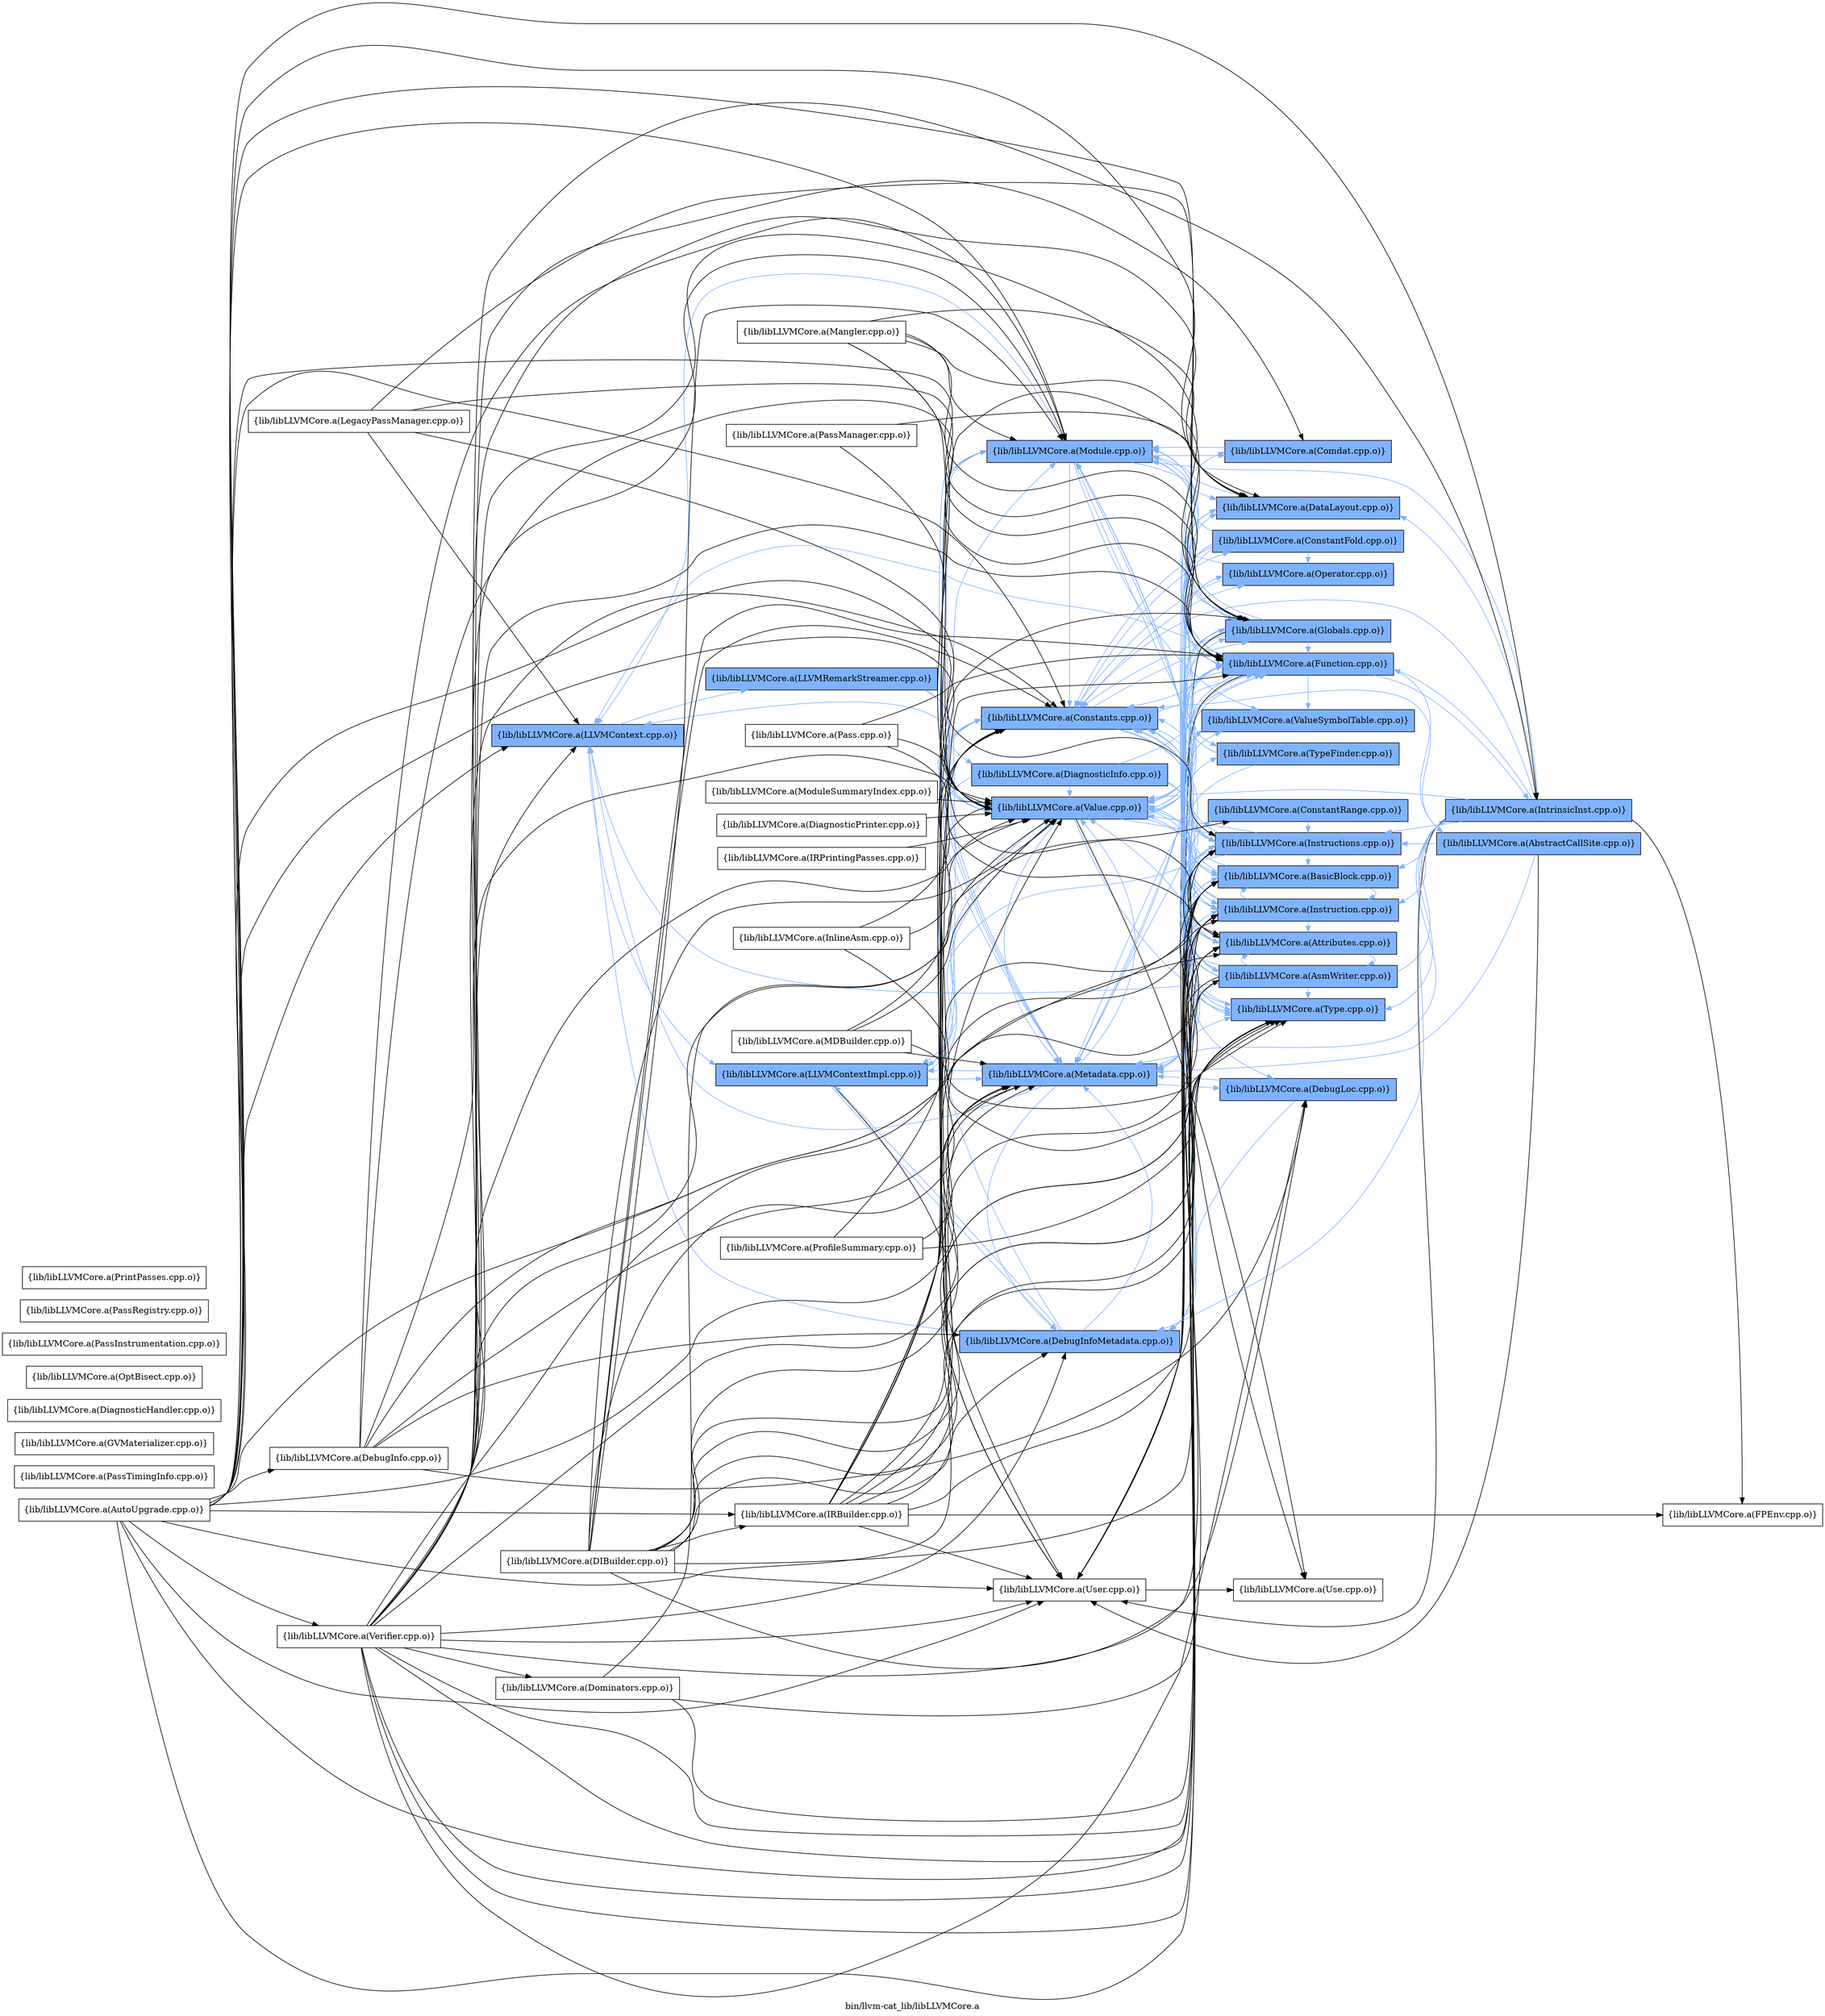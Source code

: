digraph "bin/llvm-cat_lib/libLLVMCore.a" {
	label="bin/llvm-cat_lib/libLLVMCore.a";
	rankdir=LR;
	{ rank=same; Node0x55e416f9ab38;  }
	{ rank=same; Node0x55e416f9b0d8; Node0x55e416f979d8;  }
	{ rank=same; Node0x55e416f95048; Node0x55e416f926b8; Node0x55e416f97ed8; Node0x55e416f99058; Node0x55e416f933d8; Node0x55e416f954a8; Node0x55e416f95c28;  }
	{ rank=same; Node0x55e416f94c38; Node0x55e416f96088; Node0x55e416f95458; Node0x55e416f99648; Node0x55e416f99378; Node0x55e416f91e98; Node0x55e416f92208; Node0x55e416f95728; Node0x55e416f929d8; Node0x55e416f95f48; Node0x55e416f944b8; Node0x55e416f937e8; Node0x55e416f942d8; Node0x55e416f93108; Node0x55e416f97398; Node0x55e416f96718; Node0x55e416f98018;  }
	{ rank=same; Node0x55e416f94468; Node0x55e416f99af8;  }
	{ rank=same; Node0x55e416f9ab38;  }
	{ rank=same; Node0x55e416f9b0d8; Node0x55e416f979d8;  }
	{ rank=same; Node0x55e416f95048; Node0x55e416f926b8; Node0x55e416f97ed8; Node0x55e416f99058; Node0x55e416f933d8; Node0x55e416f954a8; Node0x55e416f95c28;  }
	{ rank=same; Node0x55e416f94c38; Node0x55e416f96088; Node0x55e416f95458; Node0x55e416f99648; Node0x55e416f99378; Node0x55e416f91e98; Node0x55e416f92208; Node0x55e416f95728; Node0x55e416f929d8; Node0x55e416f95f48; Node0x55e416f944b8; Node0x55e416f937e8; Node0x55e416f942d8; Node0x55e416f93108; Node0x55e416f97398; Node0x55e416f96718; Node0x55e416f98018;  }
	{ rank=same; Node0x55e416f94468; Node0x55e416f99af8;  }

	Node0x55e416f9ab38 [shape=record,shape=box,group=1,style=filled,fillcolor="0.600000 0.5 1",label="{lib/libLLVMCore.a(LLVMContext.cpp.o)}"];
	Node0x55e416f9ab38 -> Node0x55e416f9b0d8[color="0.600000 0.5 1"];
	Node0x55e416f9ab38 -> Node0x55e416f979d8[color="0.600000 0.5 1"];
	Node0x55e416f99058 [shape=record,shape=box,group=1,style=filled,fillcolor="0.600000 0.5 1",label="{lib/libLLVMCore.a(Module.cpp.o)}"];
	Node0x55e416f99058 -> Node0x55e416f95f48[color="0.600000 0.5 1"];
	Node0x55e416f99058 -> Node0x55e416f95048[color="0.600000 0.5 1"];
	Node0x55e416f99058 -> Node0x55e416f944b8[color="0.600000 0.5 1"];
	Node0x55e416f99058 -> Node0x55e416f96088[color="0.600000 0.5 1"];
	Node0x55e416f99058 -> Node0x55e416f95458[color="0.600000 0.5 1"];
	Node0x55e416f99058 -> Node0x55e416f9ab38[color="0.600000 0.5 1"];
	Node0x55e416f99058 -> Node0x55e416f97ed8[color="0.600000 0.5 1"];
	Node0x55e416f99058 -> Node0x55e416f92208[color="0.600000 0.5 1"];
	Node0x55e416f99058 -> Node0x55e416f937e8[color="0.600000 0.5 1"];
	Node0x55e416f99058 -> Node0x55e416f933d8;
	Node0x55e416f99058 -> Node0x55e416f954a8[color="0.600000 0.5 1"];
	Node0x55e416f99058 -> Node0x55e416f942d8[color="0.600000 0.5 1"];
	Node0x55e416f922a8 [shape=record,shape=box,group=0,label="{lib/libLLVMCore.a(PassTimingInfo.cpp.o)}"];
	Node0x55e416f97398 [shape=record,shape=box,group=1,style=filled,fillcolor="0.600000 0.5 1",label="{lib/libLLVMCore.a(Attributes.cpp.o)}"];
	Node0x55e416f97398 -> Node0x55e416f98018[color="0.600000 0.5 1"];
	Node0x55e416f97398 -> Node0x55e416f96088[color="0.600000 0.5 1"];
	Node0x55e416f97118 [shape=record,shape=box,group=0,label="{lib/libLLVMCore.a(AutoUpgrade.cpp.o)}"];
	Node0x55e416f97118 -> Node0x55e416f97398;
	Node0x55e416f97118 -> Node0x55e416f96718;
	Node0x55e416f97118 -> Node0x55e416f95048;
	Node0x55e416f97118 -> Node0x55e416f944b8;
	Node0x55e416f97118 -> Node0x55e416f93bf8;
	Node0x55e416f97118 -> Node0x55e416f96088;
	Node0x55e416f97118 -> Node0x55e416f95458;
	Node0x55e416f97118 -> Node0x55e416f983d8;
	Node0x55e416f97118 -> Node0x55e416f99648;
	Node0x55e416f97118 -> Node0x55e416f99378;
	Node0x55e416f97118 -> Node0x55e416f99af8;
	Node0x55e416f97118 -> Node0x55e416f9ab38;
	Node0x55e416f97118 -> Node0x55e416f97ed8;
	Node0x55e416f97118 -> Node0x55e416f99058;
	Node0x55e416f97118 -> Node0x55e416f92208;
	Node0x55e416f97118 -> Node0x55e416f933d8;
	Node0x55e416f97118 -> Node0x55e416f954a8;
	Node0x55e416f97118 -> Node0x55e416f96358;
	Node0x55e416f96718 [shape=record,shape=box,group=1,style=filled,fillcolor="0.600000 0.5 1",label="{lib/libLLVMCore.a(BasicBlock.cpp.o)}"];
	Node0x55e416f96718 -> Node0x55e416f95048[color="0.600000 0.5 1"];
	Node0x55e416f96718 -> Node0x55e416f99648[color="0.600000 0.5 1"];
	Node0x55e416f96718 -> Node0x55e416f97ed8[color="0.600000 0.5 1"];
	Node0x55e416f96718 -> Node0x55e416f92208[color="0.600000 0.5 1"];
	Node0x55e416f96718 -> Node0x55e416f933d8;
	Node0x55e416f96718 -> Node0x55e416f954a8[color="0.600000 0.5 1"];
	Node0x55e416f96718 -> Node0x55e416f942d8[color="0.600000 0.5 1"];
	Node0x55e416f95728 [shape=record,shape=box,group=1,style=filled,fillcolor="0.600000 0.5 1",label="{lib/libLLVMCore.a(ConstantRange.cpp.o)}"];
	Node0x55e416f95728 -> Node0x55e416f99378[color="0.600000 0.5 1"];
	Node0x55e416f95048 [shape=record,shape=box,group=1,style=filled,fillcolor="0.600000 0.5 1",label="{lib/libLLVMCore.a(Constants.cpp.o)}"];
	Node0x55e416f95048 -> Node0x55e416f94c38[color="0.600000 0.5 1"];
	Node0x55e416f95048 -> Node0x55e416f96088[color="0.600000 0.5 1"];
	Node0x55e416f95048 -> Node0x55e416f95458[color="0.600000 0.5 1"];
	Node0x55e416f95048 -> Node0x55e416f99648[color="0.600000 0.5 1"];
	Node0x55e416f95048 -> Node0x55e416f99378[color="0.600000 0.5 1"];
	Node0x55e416f95048 -> Node0x55e416f91e98[color="0.600000 0.5 1"];
	Node0x55e416f95048 -> Node0x55e416f92208[color="0.600000 0.5 1"];
	Node0x55e416f95048 -> Node0x55e416f933d8;
	Node0x55e416f95048 -> Node0x55e416f954a8[color="0.600000 0.5 1"];
	Node0x55e416f944b8 [shape=record,shape=box,group=1,style=filled,fillcolor="0.600000 0.5 1",label="{lib/libLLVMCore.a(DataLayout.cpp.o)}"];
	Node0x55e416f944b8 -> Node0x55e416f95458[color="0.600000 0.5 1"];
	Node0x55e416f944b8 -> Node0x55e416f99058[color="0.600000 0.5 1"];
	Node0x55e416f944b8 -> Node0x55e416f92208[color="0.600000 0.5 1"];
	Node0x55e416f93bf8 [shape=record,shape=box,group=0,label="{lib/libLLVMCore.a(DebugInfo.cpp.o)}"];
	Node0x55e416f93bf8 -> Node0x55e416f926b8;
	Node0x55e416f93bf8 -> Node0x55e416f929d8;
	Node0x55e416f93bf8 -> Node0x55e416f96088;
	Node0x55e416f93bf8 -> Node0x55e416f99648;
	Node0x55e416f93bf8 -> Node0x55e416f97ed8;
	Node0x55e416f93bf8 -> Node0x55e416f99058;
	Node0x55e416f93bf8 -> Node0x55e416f954a8;
	Node0x55e416f926b8 [shape=record,shape=box,group=1,style=filled,fillcolor="0.600000 0.5 1",label="{lib/libLLVMCore.a(DebugInfoMetadata.cpp.o)}"];
	Node0x55e416f926b8 -> Node0x55e416f95048[color="0.600000 0.5 1"];
	Node0x55e416f926b8 -> Node0x55e416f9ab38[color="0.600000 0.5 1"];
	Node0x55e416f926b8 -> Node0x55e416f9b0d8[color="0.600000 0.5 1"];
	Node0x55e416f926b8 -> Node0x55e416f97ed8[color="0.600000 0.5 1"];
	Node0x55e416f926b8 -> Node0x55e416f92208[color="0.600000 0.5 1"];
	Node0x55e416f929d8 [shape=record,shape=box,group=1,style=filled,fillcolor="0.600000 0.5 1",label="{lib/libLLVMCore.a(DebugLoc.cpp.o)}"];
	Node0x55e416f929d8 -> Node0x55e416f926b8[color="0.600000 0.5 1"];
	Node0x55e416f929d8 -> Node0x55e416f97ed8[color="0.600000 0.5 1"];
	Node0x55e416f96088 [shape=record,shape=box,group=1,style=filled,fillcolor="0.600000 0.5 1",label="{lib/libLLVMCore.a(Function.cpp.o)}"];
	Node0x55e416f96088 -> Node0x55e416f97398[color="0.600000 0.5 1"];
	Node0x55e416f96088 -> Node0x55e416f96718[color="0.600000 0.5 1"];
	Node0x55e416f96088 -> Node0x55e416f95048[color="0.600000 0.5 1"];
	Node0x55e416f96088 -> Node0x55e416f944b8[color="0.600000 0.5 1"];
	Node0x55e416f96088 -> Node0x55e416f94468[color="0.600000 0.5 1"];
	Node0x55e416f96088 -> Node0x55e416f99378[color="0.600000 0.5 1"];
	Node0x55e416f96088 -> Node0x55e416f99af8[color="0.600000 0.5 1"];
	Node0x55e416f96088 -> Node0x55e416f9ab38[color="0.600000 0.5 1"];
	Node0x55e416f96088 -> Node0x55e416f97ed8[color="0.600000 0.5 1"];
	Node0x55e416f96088 -> Node0x55e416f99058[color="0.600000 0.5 1"];
	Node0x55e416f96088 -> Node0x55e416f92208[color="0.600000 0.5 1"];
	Node0x55e416f96088 -> Node0x55e416f933d8;
	Node0x55e416f96088 -> Node0x55e416f954a8[color="0.600000 0.5 1"];
	Node0x55e416f96088 -> Node0x55e416f942d8[color="0.600000 0.5 1"];
	Node0x55e416f947d8 [shape=record,shape=box,group=0,label="{lib/libLLVMCore.a(GVMaterializer.cpp.o)}"];
	Node0x55e416f95458 [shape=record,shape=box,group=1,style=filled,fillcolor="0.600000 0.5 1",label="{lib/libLLVMCore.a(Globals.cpp.o)}"];
	Node0x55e416f95458 -> Node0x55e416f95048[color="0.600000 0.5 1"];
	Node0x55e416f95458 -> Node0x55e416f96088[color="0.600000 0.5 1"];
	Node0x55e416f95458 -> Node0x55e416f97ed8[color="0.600000 0.5 1"];
	Node0x55e416f95458 -> Node0x55e416f99058[color="0.600000 0.5 1"];
	Node0x55e416f95458 -> Node0x55e416f92208[color="0.600000 0.5 1"];
	Node0x55e416f95458 -> Node0x55e416f933d8;
	Node0x55e416f95458 -> Node0x55e416f954a8[color="0.600000 0.5 1"];
	Node0x55e416f987e8 [shape=record,shape=box,group=0,label="{lib/libLLVMCore.a(InlineAsm.cpp.o)}"];
	Node0x55e416f987e8 -> Node0x55e416f95048;
	Node0x55e416f987e8 -> Node0x55e416f92208;
	Node0x55e416f987e8 -> Node0x55e416f954a8;
	Node0x55e416f99648 [shape=record,shape=box,group=1,style=filled,fillcolor="0.600000 0.5 1",label="{lib/libLLVMCore.a(Instruction.cpp.o)}"];
	Node0x55e416f99648 -> Node0x55e416f97398[color="0.600000 0.5 1"];
	Node0x55e416f99648 -> Node0x55e416f96718[color="0.600000 0.5 1"];
	Node0x55e416f99648 -> Node0x55e416f95048[color="0.600000 0.5 1"];
	Node0x55e416f99648 -> Node0x55e416f99378[color="0.600000 0.5 1"];
	Node0x55e416f99648 -> Node0x55e416f97ed8[color="0.600000 0.5 1"];
	Node0x55e416f99648 -> Node0x55e416f933d8;
	Node0x55e416f99648 -> Node0x55e416f954a8[color="0.600000 0.5 1"];
	Node0x55e416f99378 [shape=record,shape=box,group=1,style=filled,fillcolor="0.600000 0.5 1",label="{lib/libLLVMCore.a(Instructions.cpp.o)}"];
	Node0x55e416f99378 -> Node0x55e416f97398[color="0.600000 0.5 1"];
	Node0x55e416f99378 -> Node0x55e416f96718[color="0.600000 0.5 1"];
	Node0x55e416f99378 -> Node0x55e416f95048[color="0.600000 0.5 1"];
	Node0x55e416f99378 -> Node0x55e416f944b8[color="0.600000 0.5 1"];
	Node0x55e416f99378 -> Node0x55e416f96088[color="0.600000 0.5 1"];
	Node0x55e416f99378 -> Node0x55e416f99648[color="0.600000 0.5 1"];
	Node0x55e416f99378 -> Node0x55e416f9b0d8[color="0.600000 0.5 1"];
	Node0x55e416f99378 -> Node0x55e416f97ed8[color="0.600000 0.5 1"];
	Node0x55e416f99378 -> Node0x55e416f99058[color="0.600000 0.5 1"];
	Node0x55e416f99378 -> Node0x55e416f92208[color="0.600000 0.5 1"];
	Node0x55e416f99378 -> Node0x55e416f933d8;
	Node0x55e416f99378 -> Node0x55e416f954a8[color="0.600000 0.5 1"];
	Node0x55e416f97ed8 [shape=record,shape=box,group=1,style=filled,fillcolor="0.600000 0.5 1",label="{lib/libLLVMCore.a(Metadata.cpp.o)}"];
	Node0x55e416f97ed8 -> Node0x55e416f95728[color="0.600000 0.5 1"];
	Node0x55e416f97ed8 -> Node0x55e416f95048[color="0.600000 0.5 1"];
	Node0x55e416f97ed8 -> Node0x55e416f926b8[color="0.600000 0.5 1"];
	Node0x55e416f97ed8 -> Node0x55e416f929d8[color="0.600000 0.5 1"];
	Node0x55e416f97ed8 -> Node0x55e416f9ab38[color="0.600000 0.5 1"];
	Node0x55e416f97ed8 -> Node0x55e416f9b0d8[color="0.600000 0.5 1"];
	Node0x55e416f97ed8 -> Node0x55e416f99058[color="0.600000 0.5 1"];
	Node0x55e416f97ed8 -> Node0x55e416f92208[color="0.600000 0.5 1"];
	Node0x55e416f97ed8 -> Node0x55e416f954a8[color="0.600000 0.5 1"];
	Node0x55e416f95f98 [shape=record,shape=box,group=0,label="{lib/libLLVMCore.a(ModuleSummaryIndex.cpp.o)}"];
	Node0x55e416f95f98 -> Node0x55e416f954a8;
	Node0x55e416f92208 [shape=record,shape=box,group=1,style=filled,fillcolor="0.600000 0.5 1",label="{lib/libLLVMCore.a(Type.cpp.o)}"];
	Node0x55e416f92208 -> Node0x55e416f95048[color="0.600000 0.5 1"];
	Node0x55e416f933d8 [shape=record,shape=box,group=0,label="{lib/libLLVMCore.a(User.cpp.o)}"];
	Node0x55e416f933d8 -> Node0x55e416f93108;
	Node0x55e416f954a8 [shape=record,shape=box,group=1,style=filled,fillcolor="0.600000 0.5 1",label="{lib/libLLVMCore.a(Value.cpp.o)}"];
	Node0x55e416f954a8 -> Node0x55e416f97398[color="0.600000 0.5 1"];
	Node0x55e416f954a8 -> Node0x55e416f96718[color="0.600000 0.5 1"];
	Node0x55e416f954a8 -> Node0x55e416f95048[color="0.600000 0.5 1"];
	Node0x55e416f954a8 -> Node0x55e416f944b8[color="0.600000 0.5 1"];
	Node0x55e416f954a8 -> Node0x55e416f96088[color="0.600000 0.5 1"];
	Node0x55e416f954a8 -> Node0x55e416f95458[color="0.600000 0.5 1"];
	Node0x55e416f954a8 -> Node0x55e416f99648[color="0.600000 0.5 1"];
	Node0x55e416f954a8 -> Node0x55e416f99378[color="0.600000 0.5 1"];
	Node0x55e416f954a8 -> Node0x55e416f9ab38[color="0.600000 0.5 1"];
	Node0x55e416f954a8 -> Node0x55e416f9b0d8[color="0.600000 0.5 1"];
	Node0x55e416f954a8 -> Node0x55e416f97ed8[color="0.600000 0.5 1"];
	Node0x55e416f954a8 -> Node0x55e416f92208[color="0.600000 0.5 1"];
	Node0x55e416f954a8 -> Node0x55e416f93108;
	Node0x55e416f954a8 -> Node0x55e416f933d8;
	Node0x55e416f954a8 -> Node0x55e416f942d8[color="0.600000 0.5 1"];
	Node0x55e416f96358 [shape=record,shape=box,group=0,label="{lib/libLLVMCore.a(Verifier.cpp.o)}"];
	Node0x55e416f96358 -> Node0x55e416f98018;
	Node0x55e416f96358 -> Node0x55e416f97398;
	Node0x55e416f96358 -> Node0x55e416f96718;
	Node0x55e416f96358 -> Node0x55e416f95f48;
	Node0x55e416f96358 -> Node0x55e416f95728;
	Node0x55e416f96358 -> Node0x55e416f95048;
	Node0x55e416f96358 -> Node0x55e416f944b8;
	Node0x55e416f96358 -> Node0x55e416f926b8;
	Node0x55e416f96358 -> Node0x55e416f929d8;
	Node0x55e416f96358 -> Node0x55e416f96088;
	Node0x55e416f96358 -> Node0x55e416f95458;
	Node0x55e416f96358 -> Node0x55e416f99648;
	Node0x55e416f96358 -> Node0x55e416f99378;
	Node0x55e416f96358 -> Node0x55e416f99af8;
	Node0x55e416f96358 -> Node0x55e416f9ab38;
	Node0x55e416f96358 -> Node0x55e416f97ed8;
	Node0x55e416f96358 -> Node0x55e416f99058;
	Node0x55e416f96358 -> Node0x55e416f92208;
	Node0x55e416f96358 -> Node0x55e416f933d8;
	Node0x55e416f96358 -> Node0x55e416f954a8;
	Node0x55e416f96358 -> Node0x55e416f96588;
	Node0x55e416f99af8 [shape=record,shape=box,group=1,style=filled,fillcolor="0.600000 0.5 1",label="{lib/libLLVMCore.a(IntrinsicInst.cpp.o)}"];
	Node0x55e416f99af8 -> Node0x55e416f96718[color="0.600000 0.5 1"];
	Node0x55e416f99af8 -> Node0x55e416f95048[color="0.600000 0.5 1"];
	Node0x55e416f99af8 -> Node0x55e416f944b8[color="0.600000 0.5 1"];
	Node0x55e416f99af8 -> Node0x55e416f926b8[color="0.600000 0.5 1"];
	Node0x55e416f99af8 -> Node0x55e416f96088[color="0.600000 0.5 1"];
	Node0x55e416f99af8 -> Node0x55e416f98108;
	Node0x55e416f99af8 -> Node0x55e416f99648[color="0.600000 0.5 1"];
	Node0x55e416f99af8 -> Node0x55e416f99378[color="0.600000 0.5 1"];
	Node0x55e416f99af8 -> Node0x55e416f97ed8[color="0.600000 0.5 1"];
	Node0x55e416f99af8 -> Node0x55e416f99058[color="0.600000 0.5 1"];
	Node0x55e416f99af8 -> Node0x55e416f92208[color="0.600000 0.5 1"];
	Node0x55e416f99af8 -> Node0x55e416f933d8;
	Node0x55e416f99af8 -> Node0x55e416f954a8[color="0.600000 0.5 1"];
	Node0x55e416f95f48 [shape=record,shape=box,group=1,style=filled,fillcolor="0.600000 0.5 1",label="{lib/libLLVMCore.a(Comdat.cpp.o)}"];
	Node0x55e416f95f48 -> Node0x55e416f99058[color="0.600000 0.5 1"];
	Node0x55e416f91e98 [shape=record,shape=box,group=1,style=filled,fillcolor="0.600000 0.5 1",label="{lib/libLLVMCore.a(Operator.cpp.o)}"];
	Node0x55e416f91e98 -> Node0x55e416f95048[color="0.600000 0.5 1"];
	Node0x55e416f91e98 -> Node0x55e416f944b8[color="0.600000 0.5 1"];
	Node0x55e416f91e98 -> Node0x55e416f92208[color="0.600000 0.5 1"];
	Node0x55e416f93108 [shape=record,shape=box,group=0,label="{lib/libLLVMCore.a(Use.cpp.o)}"];
	Node0x55e416f98018 [shape=record,shape=box,group=1,style=filled,fillcolor="0.600000 0.5 1",label="{lib/libLLVMCore.a(AsmWriter.cpp.o)}"];
	Node0x55e416f98018 -> Node0x55e416f97398[color="0.600000 0.5 1"];
	Node0x55e416f98018 -> Node0x55e416f96718[color="0.600000 0.5 1"];
	Node0x55e416f98018 -> Node0x55e416f95f48[color="0.600000 0.5 1"];
	Node0x55e416f98018 -> Node0x55e416f95048[color="0.600000 0.5 1"];
	Node0x55e416f98018 -> Node0x55e416f926b8[color="0.600000 0.5 1"];
	Node0x55e416f98018 -> Node0x55e416f96088[color="0.600000 0.5 1"];
	Node0x55e416f98018 -> Node0x55e416f95458[color="0.600000 0.5 1"];
	Node0x55e416f98018 -> Node0x55e416f99648[color="0.600000 0.5 1"];
	Node0x55e416f98018 -> Node0x55e416f99378[color="0.600000 0.5 1"];
	Node0x55e416f98018 -> Node0x55e416f99af8[color="0.600000 0.5 1"];
	Node0x55e416f98018 -> Node0x55e416f9ab38[color="0.600000 0.5 1"];
	Node0x55e416f98018 -> Node0x55e416f97ed8[color="0.600000 0.5 1"];
	Node0x55e416f98018 -> Node0x55e416f99058[color="0.600000 0.5 1"];
	Node0x55e416f98018 -> Node0x55e416f91e98[color="0.600000 0.5 1"];
	Node0x55e416f98018 -> Node0x55e416f92208[color="0.600000 0.5 1"];
	Node0x55e416f98018 -> Node0x55e416f937e8[color="0.600000 0.5 1"];
	Node0x55e416f98018 -> Node0x55e416f93108;
	Node0x55e416f98018 -> Node0x55e416f933d8;
	Node0x55e416f98018 -> Node0x55e416f954a8[color="0.600000 0.5 1"];
	Node0x55e416f937e8 [shape=record,shape=box,group=1,style=filled,fillcolor="0.600000 0.5 1",label="{lib/libLLVMCore.a(TypeFinder.cpp.o)}"];
	Node0x55e416f937e8 -> Node0x55e416f96088[color="0.600000 0.5 1"];
	Node0x55e416f937e8 -> Node0x55e416f95458[color="0.600000 0.5 1"];
	Node0x55e416f937e8 -> Node0x55e416f97ed8[color="0.600000 0.5 1"];
	Node0x55e416f983d8 [shape=record,shape=box,group=0,label="{lib/libLLVMCore.a(IRBuilder.cpp.o)}"];
	Node0x55e416f983d8 -> Node0x55e416f97398;
	Node0x55e416f983d8 -> Node0x55e416f96718;
	Node0x55e416f983d8 -> Node0x55e416f95048;
	Node0x55e416f983d8 -> Node0x55e416f944b8;
	Node0x55e416f983d8 -> Node0x55e416f96088;
	Node0x55e416f983d8 -> Node0x55e416f95458;
	Node0x55e416f983d8 -> Node0x55e416f98108;
	Node0x55e416f983d8 -> Node0x55e416f99648;
	Node0x55e416f983d8 -> Node0x55e416f99378;
	Node0x55e416f983d8 -> Node0x55e416f97ed8;
	Node0x55e416f983d8 -> Node0x55e416f92208;
	Node0x55e416f983d8 -> Node0x55e416f933d8;
	Node0x55e416f983d8 -> Node0x55e416f954a8;
	Node0x55e416f942d8 [shape=record,shape=box,group=1,style=filled,fillcolor="0.600000 0.5 1",label="{lib/libLLVMCore.a(ValueSymbolTable.cpp.o)}"];
	Node0x55e416f942d8 -> Node0x55e416f954a8[color="0.600000 0.5 1"];
	Node0x55e416f94c38 [shape=record,shape=box,group=1,style=filled,fillcolor="0.600000 0.5 1",label="{lib/libLLVMCore.a(ConstantFold.cpp.o)}"];
	Node0x55e416f94c38 -> Node0x55e416f95048[color="0.600000 0.5 1"];
	Node0x55e416f94c38 -> Node0x55e416f96088[color="0.600000 0.5 1"];
	Node0x55e416f94c38 -> Node0x55e416f95458[color="0.600000 0.5 1"];
	Node0x55e416f94c38 -> Node0x55e416f99378[color="0.600000 0.5 1"];
	Node0x55e416f94c38 -> Node0x55e416f99058[color="0.600000 0.5 1"];
	Node0x55e416f94c38 -> Node0x55e416f91e98[color="0.600000 0.5 1"];
	Node0x55e416f94c38 -> Node0x55e416f92208[color="0.600000 0.5 1"];
	Node0x55e416f94c38 -> Node0x55e416f954a8[color="0.600000 0.5 1"];
	Node0x55e416f91a38 [shape=record,shape=box,group=0,label="{lib/libLLVMCore.a(DIBuilder.cpp.o)}"];
	Node0x55e416f91a38 -> Node0x55e416f97398;
	Node0x55e416f91a38 -> Node0x55e416f96718;
	Node0x55e416f91a38 -> Node0x55e416f95048;
	Node0x55e416f91a38 -> Node0x55e416f926b8;
	Node0x55e416f91a38 -> Node0x55e416f929d8;
	Node0x55e416f91a38 -> Node0x55e416f96088;
	Node0x55e416f91a38 -> Node0x55e416f983d8;
	Node0x55e416f91a38 -> Node0x55e416f99648;
	Node0x55e416f91a38 -> Node0x55e416f99378;
	Node0x55e416f91a38 -> Node0x55e416f97ed8;
	Node0x55e416f91a38 -> Node0x55e416f99058;
	Node0x55e416f91a38 -> Node0x55e416f92208;
	Node0x55e416f91a38 -> Node0x55e416f933d8;
	Node0x55e416f91a38 -> Node0x55e416f954a8;
	Node0x55e416f9b0d8 [shape=record,shape=box,group=1,style=filled,fillcolor="0.600000 0.5 1",label="{lib/libLLVMCore.a(LLVMContextImpl.cpp.o)}"];
	Node0x55e416f9b0d8 -> Node0x55e416f95048[color="0.600000 0.5 1"];
	Node0x55e416f9b0d8 -> Node0x55e416f926b8[color="0.600000 0.5 1"];
	Node0x55e416f9b0d8 -> Node0x55e416f97ed8[color="0.600000 0.5 1"];
	Node0x55e416f9b0d8 -> Node0x55e416f99058[color="0.600000 0.5 1"];
	Node0x55e416f9b0d8 -> Node0x55e416f933d8;
	Node0x55e416f9b0d8 -> Node0x55e416f954a8[color="0.600000 0.5 1"];
	Node0x55e416f95c28 [shape=record,shape=box,group=1,style=filled,fillcolor="0.600000 0.5 1",label="{lib/libLLVMCore.a(DiagnosticInfo.cpp.o)}"];
	Node0x55e416f95c28 -> Node0x55e416f98018[color="0.600000 0.5 1"];
	Node0x55e416f95c28 -> Node0x55e416f929d8[color="0.600000 0.5 1"];
	Node0x55e416f95c28 -> Node0x55e416f96088[color="0.600000 0.5 1"];
	Node0x55e416f95c28 -> Node0x55e416f99648[color="0.600000 0.5 1"];
	Node0x55e416f95c28 -> Node0x55e416f97ed8[color="0.600000 0.5 1"];
	Node0x55e416f95c28 -> Node0x55e416f954a8[color="0.600000 0.5 1"];
	Node0x55e416f94468 [shape=record,shape=box,group=1,style=filled,fillcolor="0.600000 0.5 1",label="{lib/libLLVMCore.a(AbstractCallSite.cpp.o)}"];
	Node0x55e416f94468 -> Node0x55e416f95048[color="0.600000 0.5 1"];
	Node0x55e416f94468 -> Node0x55e416f99378[color="0.600000 0.5 1"];
	Node0x55e416f94468 -> Node0x55e416f97ed8[color="0.600000 0.5 1"];
	Node0x55e416f94468 -> Node0x55e416f933d8;
	Node0x55e416f98108 [shape=record,shape=box,group=0,label="{lib/libLLVMCore.a(FPEnv.cpp.o)}"];
	Node0x55e416f979d8 [shape=record,shape=box,group=1,style=filled,fillcolor="0.600000 0.5 1",label="{lib/libLLVMCore.a(LLVMRemarkStreamer.cpp.o)}"];
	Node0x55e416f979d8 -> Node0x55e416f95c28[color="0.600000 0.5 1"];
	Node0x55e416f979d8 -> Node0x55e416f954a8[color="0.600000 0.5 1"];
	Node0x55e416f9a868 [shape=record,shape=box,group=0,label="{lib/libLLVMCore.a(DiagnosticPrinter.cpp.o)}"];
	Node0x55e416f9a868 -> Node0x55e416f954a8;
	Node0x55e416f97028 [shape=record,shape=box,group=0,label="{lib/libLLVMCore.a(DiagnosticHandler.cpp.o)}"];
	Node0x55e416f97758 [shape=record,shape=box,group=0,label="{lib/libLLVMCore.a(MDBuilder.cpp.o)}"];
	Node0x55e416f97758 -> Node0x55e416f95048;
	Node0x55e416f97758 -> Node0x55e416f97ed8;
	Node0x55e416f97758 -> Node0x55e416f92208;
	Node0x55e416f97758 -> Node0x55e416f954a8;
	Node0x55e416f91bc8 [shape=record,shape=box,group=0,label="{lib/libLLVMCore.a(OptBisect.cpp.o)}"];
	Node0x55e416f934c8 [shape=record,shape=box,group=0,label="{lib/libLLVMCore.a(PassInstrumentation.cpp.o)}"];
	Node0x55e416f93ce8 [shape=record,shape=box,group=0,label="{lib/libLLVMCore.a(Pass.cpp.o)}"];
	Node0x55e416f93ce8 -> Node0x55e416f97398;
	Node0x55e416f93ce8 -> Node0x55e416f96088;
	Node0x55e416f93ce8 -> Node0x55e416f954a8;
	Node0x55e416f93ab8 [shape=record,shape=box,group=0,label="{lib/libLLVMCore.a(IRPrintingPasses.cpp.o)}"];
	Node0x55e416f93ab8 -> Node0x55e416f954a8;
	Node0x55e416f993c8 [shape=record,shape=box,group=0,label="{lib/libLLVMCore.a(PassRegistry.cpp.o)}"];
	Node0x55e416f9a048 [shape=record,shape=box,group=0,label="{lib/libLLVMCore.a(PassManager.cpp.o)}"];
	Node0x55e416f9a048 -> Node0x55e416f95458;
	Node0x55e416f9a048 -> Node0x55e416f954a8;
	Node0x55e416f99c88 [shape=record,shape=box,group=0,label="{lib/libLLVMCore.a(LegacyPassManager.cpp.o)}"];
	Node0x55e416f99c88 -> Node0x55e416f96088;
	Node0x55e416f99c88 -> Node0x55e416f95458;
	Node0x55e416f99c88 -> Node0x55e416f9ab38;
	Node0x55e416f99c88 -> Node0x55e416f954a8;
	Node0x55e416f9a8b8 [shape=record,shape=box,group=0,label="{lib/libLLVMCore.a(PrintPasses.cpp.o)}"];
	Node0x55e416f91b78 [shape=record,shape=box,group=0,label="{lib/libLLVMCore.a(ProfileSummary.cpp.o)}"];
	Node0x55e416f91b78 -> Node0x55e416f95048;
	Node0x55e416f91b78 -> Node0x55e416f97ed8;
	Node0x55e416f91b78 -> Node0x55e416f92208;
	Node0x55e416f96588 [shape=record,shape=box,group=0,label="{lib/libLLVMCore.a(Dominators.cpp.o)}"];
	Node0x55e416f96588 -> Node0x55e416f96718;
	Node0x55e416f96588 -> Node0x55e416f99648;
	Node0x55e416f96588 -> Node0x55e416f954a8;
	Node0x55e416f9a4a8 [shape=record,shape=box,group=0,label="{lib/libLLVMCore.a(Mangler.cpp.o)}"];
	Node0x55e416f9a4a8 -> Node0x55e416f97398;
	Node0x55e416f9a4a8 -> Node0x55e416f944b8;
	Node0x55e416f9a4a8 -> Node0x55e416f96088;
	Node0x55e416f9a4a8 -> Node0x55e416f95458;
	Node0x55e416f9a4a8 -> Node0x55e416f99058;
	Node0x55e416f9a4a8 -> Node0x55e416f954a8;
}
